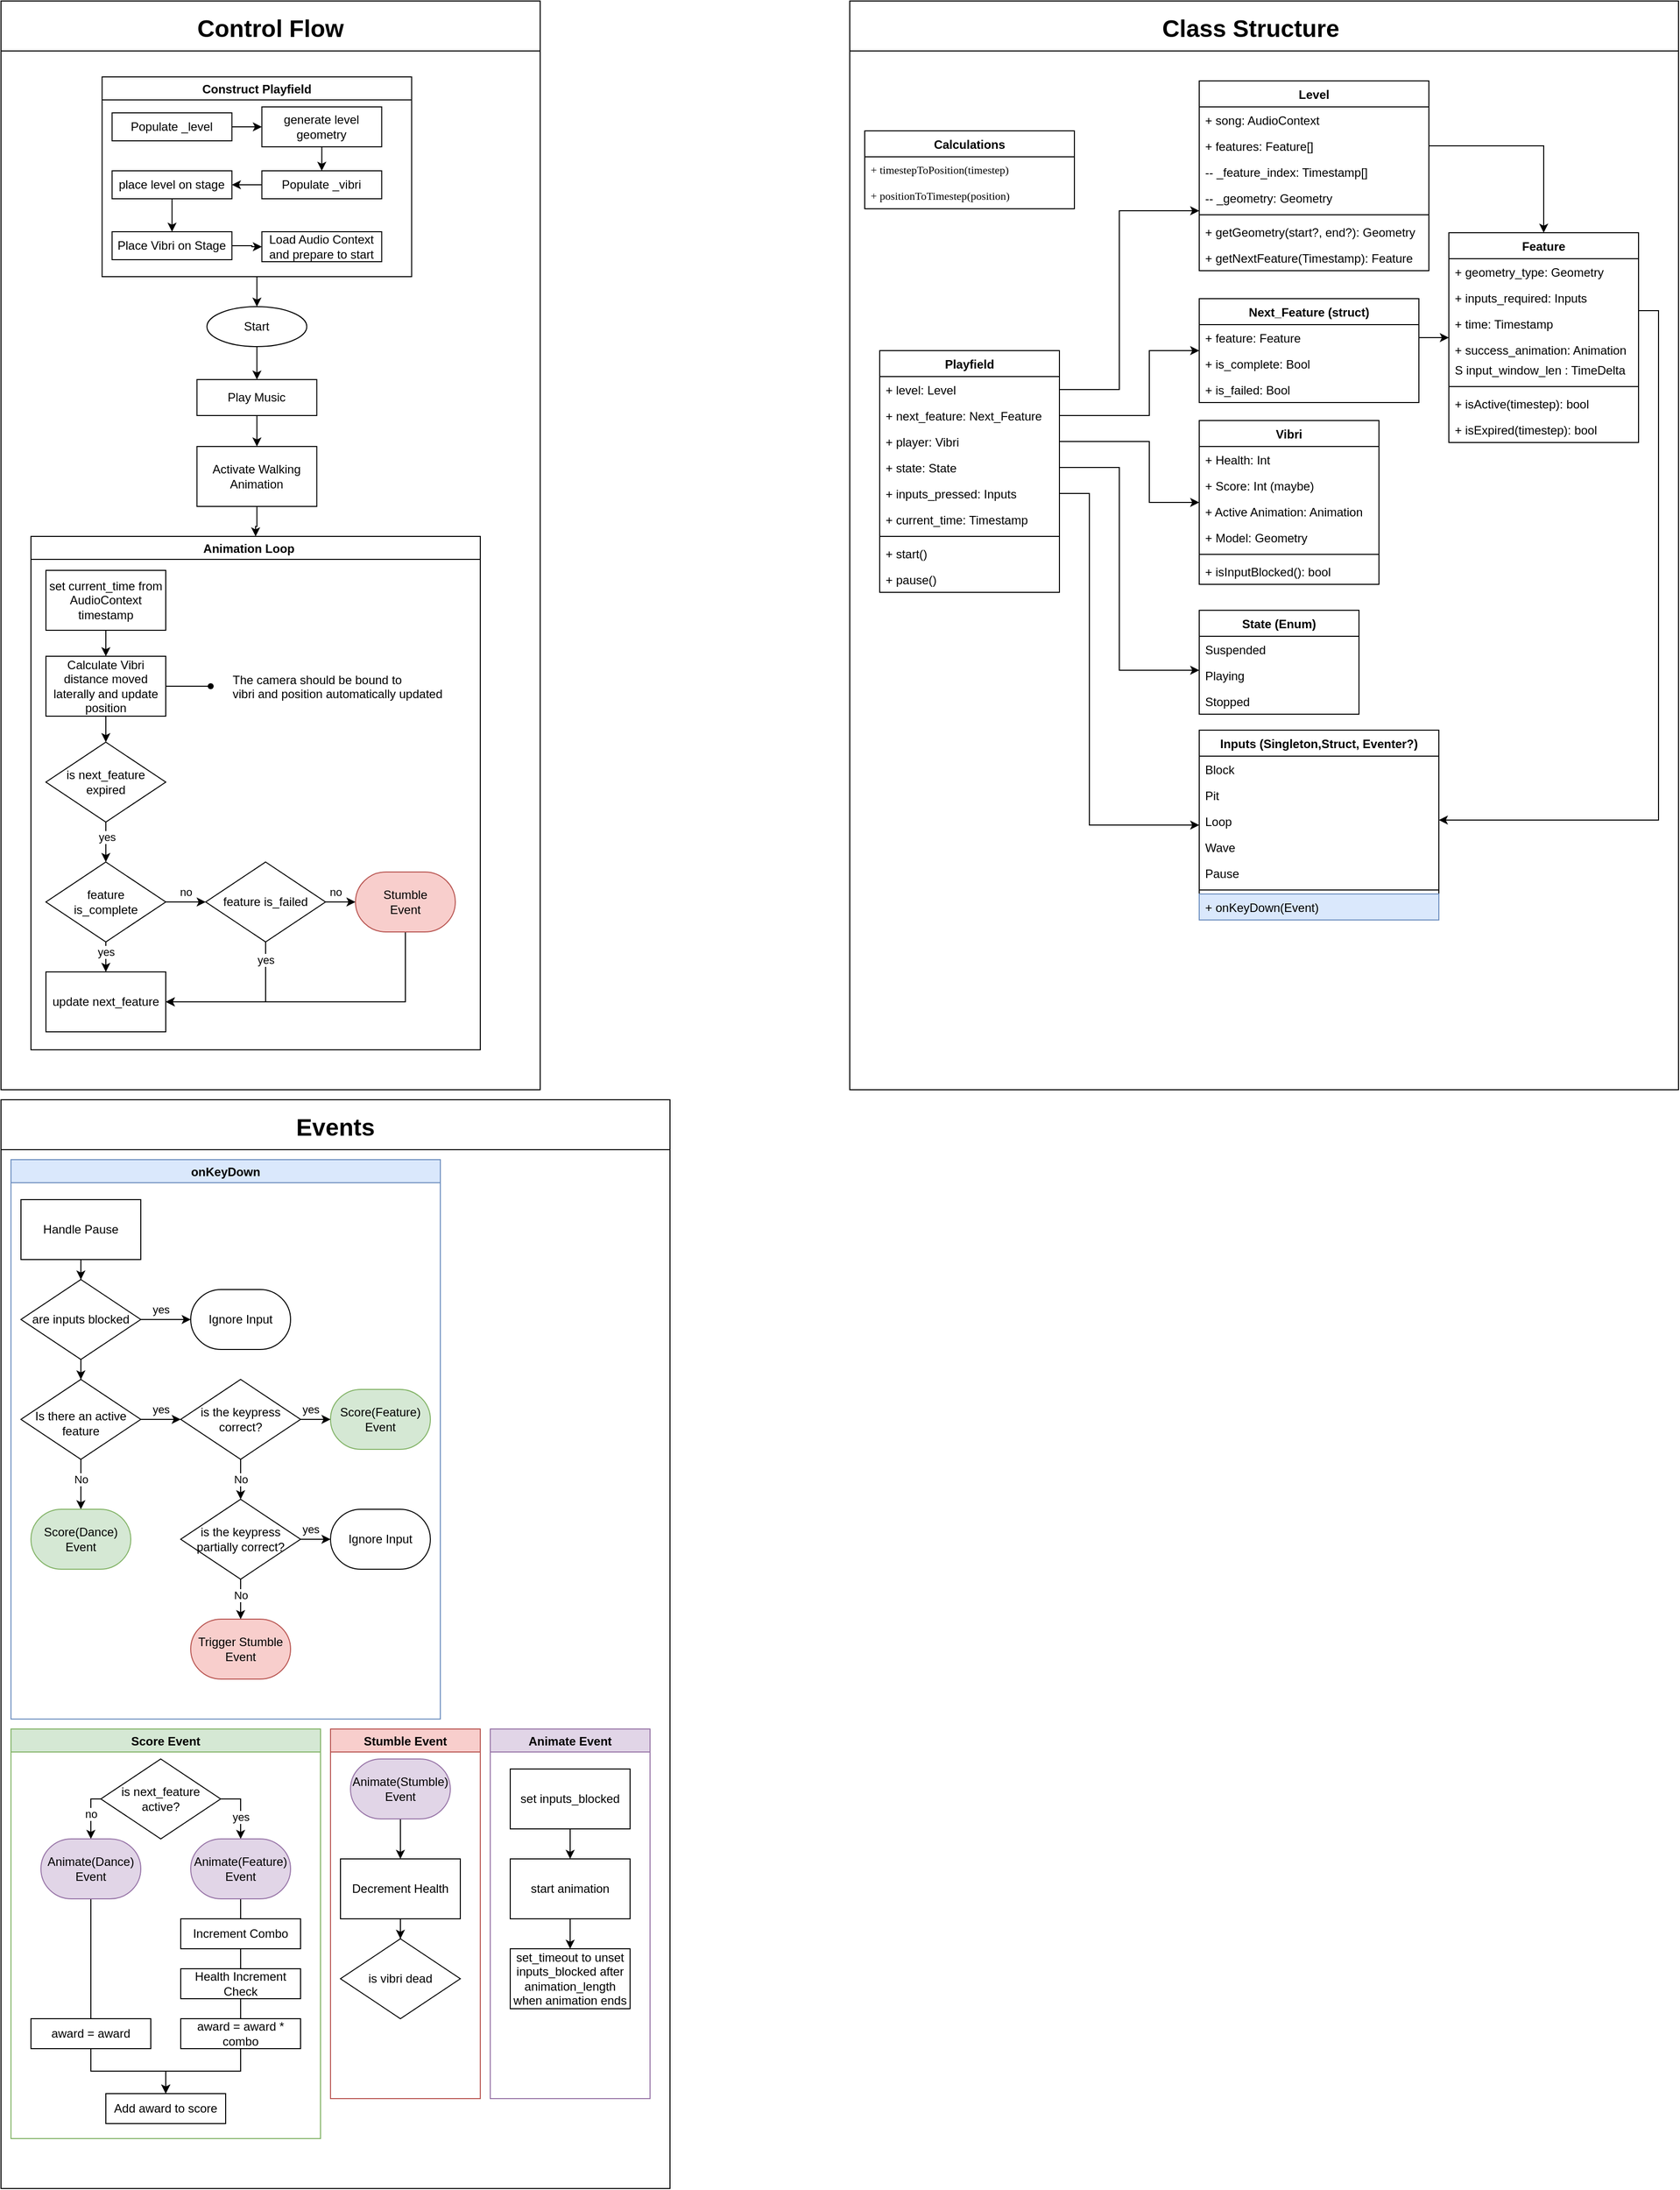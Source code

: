 <mxfile version="17.4.2" type="device"><diagram id="NDVZIuMht_VLf432kzFp" name="Page-1"><mxGraphModel dx="2422" dy="774" grid="1" gridSize="10" guides="1" tooltips="1" connect="1" arrows="1" fold="1" page="1" pageScale="1" pageWidth="850" pageHeight="1100" math="0" shadow="0"><root><mxCell id="0"/><mxCell id="1" parent="0"/><mxCell id="cxcwyRAdDuDHUbRYCH7f-24" value="Events" style="swimlane;startSize=50;fontSize=24;" parent="1" vertex="1"><mxGeometry x="-850" y="1100" width="670" height="1090" as="geometry"/></mxCell><mxCell id="j3F1x81r8sqZ8iY4ZRyA-143" value="onKeyDown" style="swimlane;strokeWidth=1;fillColor=#dae8fc;strokeColor=#6c8ebf;" parent="cxcwyRAdDuDHUbRYCH7f-24" vertex="1"><mxGeometry x="10" y="60" width="430" height="560" as="geometry"/></mxCell><mxCell id="j3F1x81r8sqZ8iY4ZRyA-128" value="is the keypress partially correct?" style="rhombus;whiteSpace=wrap;html=1;strokeWidth=1;" parent="j3F1x81r8sqZ8iY4ZRyA-143" vertex="1"><mxGeometry x="170" y="340" width="120" height="80" as="geometry"/></mxCell><mxCell id="j3F1x81r8sqZ8iY4ZRyA-154" value="No" style="edgeStyle=orthogonalEdgeStyle;rounded=0;orthogonalLoop=1;jettySize=auto;html=1;" parent="j3F1x81r8sqZ8iY4ZRyA-143" source="j3F1x81r8sqZ8iY4ZRyA-130" target="j3F1x81r8sqZ8iY4ZRyA-128" edge="1"><mxGeometry relative="1" as="geometry"/></mxCell><mxCell id="j3F1x81r8sqZ8iY4ZRyA-130" value="is the keypress correct?" style="rhombus;whiteSpace=wrap;html=1;strokeWidth=1;" parent="j3F1x81r8sqZ8iY4ZRyA-143" vertex="1"><mxGeometry x="170" y="220" width="120" height="80" as="geometry"/></mxCell><mxCell id="j3F1x81r8sqZ8iY4ZRyA-136" value="Ignore Input" style="strokeWidth=1;html=1;shape=mxgraph.flowchart.terminator;whiteSpace=wrap;" parent="j3F1x81r8sqZ8iY4ZRyA-143" vertex="1"><mxGeometry x="320" y="350" width="100" height="60" as="geometry"/></mxCell><mxCell id="j3F1x81r8sqZ8iY4ZRyA-137" value="yes" style="edgeStyle=orthogonalEdgeStyle;rounded=0;orthogonalLoop=1;jettySize=auto;html=1;" parent="j3F1x81r8sqZ8iY4ZRyA-143" source="j3F1x81r8sqZ8iY4ZRyA-128" target="j3F1x81r8sqZ8iY4ZRyA-136" edge="1"><mxGeometry x="0.201" y="10" relative="1" as="geometry"><Array as="points"/><mxPoint as="offset"/></mxGeometry></mxCell><mxCell id="j3F1x81r8sqZ8iY4ZRyA-138" value="Trigger Stumble Event" style="strokeWidth=1;html=1;shape=mxgraph.flowchart.terminator;whiteSpace=wrap;fillColor=#f8cecc;strokeColor=#b85450;" parent="j3F1x81r8sqZ8iY4ZRyA-143" vertex="1"><mxGeometry x="180" y="460" width="100" height="60" as="geometry"/></mxCell><mxCell id="j3F1x81r8sqZ8iY4ZRyA-139" value="No" style="edgeStyle=orthogonalEdgeStyle;rounded=0;orthogonalLoop=1;jettySize=auto;html=1;" parent="j3F1x81r8sqZ8iY4ZRyA-143" source="j3F1x81r8sqZ8iY4ZRyA-128" target="j3F1x81r8sqZ8iY4ZRyA-138" edge="1"><mxGeometry x="-0.198" relative="1" as="geometry"><Array as="points"><mxPoint x="230" y="470"/><mxPoint x="230" y="470"/></Array><mxPoint as="offset"/></mxGeometry></mxCell><mxCell id="j3F1x81r8sqZ8iY4ZRyA-145" style="edgeStyle=orthogonalEdgeStyle;rounded=0;orthogonalLoop=1;jettySize=auto;html=1;" parent="j3F1x81r8sqZ8iY4ZRyA-143" source="j3F1x81r8sqZ8iY4ZRyA-144" target="j3F1x81r8sqZ8iY4ZRyA-127" edge="1"><mxGeometry relative="1" as="geometry"/></mxCell><mxCell id="j3F1x81r8sqZ8iY4ZRyA-144" value="Handle Pause" style="rounded=0;whiteSpace=wrap;html=1;strokeWidth=1;" parent="j3F1x81r8sqZ8iY4ZRyA-143" vertex="1"><mxGeometry x="10" y="40" width="120" height="60" as="geometry"/></mxCell><mxCell id="j3F1x81r8sqZ8iY4ZRyA-147" value="yes" style="edgeStyle=orthogonalEdgeStyle;rounded=0;orthogonalLoop=1;jettySize=auto;html=1;" parent="j3F1x81r8sqZ8iY4ZRyA-143" source="j3F1x81r8sqZ8iY4ZRyA-127" target="j3F1x81r8sqZ8iY4ZRyA-146" edge="1"><mxGeometry x="-0.2" y="10" relative="1" as="geometry"><mxPoint as="offset"/></mxGeometry></mxCell><mxCell id="j3F1x81r8sqZ8iY4ZRyA-151" value="" style="edgeStyle=orthogonalEdgeStyle;rounded=0;orthogonalLoop=1;jettySize=auto;html=1;" parent="j3F1x81r8sqZ8iY4ZRyA-143" source="j3F1x81r8sqZ8iY4ZRyA-127" target="j3F1x81r8sqZ8iY4ZRyA-148" edge="1"><mxGeometry relative="1" as="geometry"/></mxCell><mxCell id="j3F1x81r8sqZ8iY4ZRyA-127" value="are inputs blocked" style="rhombus;whiteSpace=wrap;html=1;strokeWidth=1;" parent="j3F1x81r8sqZ8iY4ZRyA-143" vertex="1"><mxGeometry x="10" y="120" width="120" height="80" as="geometry"/></mxCell><mxCell id="j3F1x81r8sqZ8iY4ZRyA-146" value="Ignore Input" style="strokeWidth=1;html=1;shape=mxgraph.flowchart.terminator;whiteSpace=wrap;" parent="j3F1x81r8sqZ8iY4ZRyA-143" vertex="1"><mxGeometry x="180" y="130" width="100" height="60" as="geometry"/></mxCell><mxCell id="j3F1x81r8sqZ8iY4ZRyA-150" value="No" style="edgeStyle=orthogonalEdgeStyle;rounded=0;orthogonalLoop=1;jettySize=auto;html=1;" parent="j3F1x81r8sqZ8iY4ZRyA-143" source="j3F1x81r8sqZ8iY4ZRyA-148" target="j3F1x81r8sqZ8iY4ZRyA-149" edge="1"><mxGeometry x="-0.2" relative="1" as="geometry"><mxPoint as="offset"/></mxGeometry></mxCell><mxCell id="j3F1x81r8sqZ8iY4ZRyA-152" value="yes" style="edgeStyle=orthogonalEdgeStyle;rounded=0;orthogonalLoop=1;jettySize=auto;html=1;" parent="j3F1x81r8sqZ8iY4ZRyA-143" source="j3F1x81r8sqZ8iY4ZRyA-148" target="j3F1x81r8sqZ8iY4ZRyA-130" edge="1"><mxGeometry y="10" relative="1" as="geometry"><mxPoint as="offset"/></mxGeometry></mxCell><mxCell id="j3F1x81r8sqZ8iY4ZRyA-148" value="Is there an active feature" style="rhombus;whiteSpace=wrap;html=1;strokeWidth=1;spacingTop=7;" parent="j3F1x81r8sqZ8iY4ZRyA-143" vertex="1"><mxGeometry x="10" y="220" width="120" height="80" as="geometry"/></mxCell><mxCell id="j3F1x81r8sqZ8iY4ZRyA-149" value="Score(Dance)&lt;br&gt;Event" style="strokeWidth=1;html=1;shape=mxgraph.flowchart.terminator;whiteSpace=wrap;fillColor=#d5e8d4;strokeColor=#82b366;" parent="j3F1x81r8sqZ8iY4ZRyA-143" vertex="1"><mxGeometry x="20" y="350" width="100" height="60" as="geometry"/></mxCell><mxCell id="j3F1x81r8sqZ8iY4ZRyA-142" value="Score(Feature)&lt;br&gt;Event" style="strokeWidth=1;html=1;shape=mxgraph.flowchart.terminator;whiteSpace=wrap;fillColor=#d5e8d4;strokeColor=#82b366;" parent="j3F1x81r8sqZ8iY4ZRyA-143" vertex="1"><mxGeometry x="320" y="230" width="100" height="60" as="geometry"/></mxCell><mxCell id="j3F1x81r8sqZ8iY4ZRyA-141" value="yes" style="edgeStyle=orthogonalEdgeStyle;rounded=0;orthogonalLoop=1;jettySize=auto;html=1;" parent="j3F1x81r8sqZ8iY4ZRyA-143" source="j3F1x81r8sqZ8iY4ZRyA-130" target="j3F1x81r8sqZ8iY4ZRyA-142" edge="1"><mxGeometry x="0.201" y="10" relative="1" as="geometry"><mxPoint x="170" y="350" as="targetPoint"/><mxPoint as="offset"/></mxGeometry></mxCell><mxCell id="j3F1x81r8sqZ8iY4ZRyA-174" value="Score Event" style="swimlane;strokeWidth=1;fillColor=#d5e8d4;strokeColor=#82b366;" parent="cxcwyRAdDuDHUbRYCH7f-24" vertex="1"><mxGeometry x="10" y="630" width="310" height="410" as="geometry"/></mxCell><mxCell id="j3F1x81r8sqZ8iY4ZRyA-217" value="yes" style="edgeStyle=orthogonalEdgeStyle;rounded=0;orthogonalLoop=1;jettySize=auto;html=1;exitX=1;exitY=0.5;exitDx=0;exitDy=0;entryX=0.5;entryY=0;entryDx=0;entryDy=0;entryPerimeter=0;" parent="j3F1x81r8sqZ8iY4ZRyA-174" source="j3F1x81r8sqZ8iY4ZRyA-214" target="cxcwyRAdDuDHUbRYCH7f-13" edge="1"><mxGeometry x="0.25" relative="1" as="geometry"><mxPoint as="offset"/><mxPoint x="250" y="130" as="targetPoint"/></mxGeometry></mxCell><mxCell id="j3F1x81r8sqZ8iY4ZRyA-218" value="no" style="edgeStyle=orthogonalEdgeStyle;rounded=0;orthogonalLoop=1;jettySize=auto;html=1;exitX=0;exitY=0.5;exitDx=0;exitDy=0;entryX=0.5;entryY=0;entryDx=0;entryDy=0;entryPerimeter=0;" parent="j3F1x81r8sqZ8iY4ZRyA-174" source="j3F1x81r8sqZ8iY4ZRyA-214" target="cxcwyRAdDuDHUbRYCH7f-11" edge="1"><mxGeometry relative="1" as="geometry"><Array as="points"><mxPoint x="80" y="70"/></Array><mxPoint x="80" y="130" as="targetPoint"/></mxGeometry></mxCell><mxCell id="j3F1x81r8sqZ8iY4ZRyA-214" value="is next_feature active?" style="rhombus;whiteSpace=wrap;html=1;strokeWidth=1;" parent="j3F1x81r8sqZ8iY4ZRyA-174" vertex="1"><mxGeometry x="90" y="30" width="120" height="80" as="geometry"/></mxCell><mxCell id="j3F1x81r8sqZ8iY4ZRyA-227" value="Increment Combo" style="rounded=0;whiteSpace=wrap;html=1;strokeWidth=1;" parent="j3F1x81r8sqZ8iY4ZRyA-174" vertex="1"><mxGeometry x="170" y="190" width="120" height="30" as="geometry"/></mxCell><mxCell id="j3F1x81r8sqZ8iY4ZRyA-228" value="" style="edgeStyle=orthogonalEdgeStyle;rounded=0;orthogonalLoop=1;jettySize=auto;html=1;endArrow=none;exitX=0.5;exitY=1;exitDx=0;exitDy=0;exitPerimeter=0;" parent="j3F1x81r8sqZ8iY4ZRyA-174" source="cxcwyRAdDuDHUbRYCH7f-13" target="j3F1x81r8sqZ8iY4ZRyA-227" edge="1"><mxGeometry relative="1" as="geometry"><mxPoint x="250" y="170" as="sourcePoint"/><mxPoint x="-139.966" y="1640" as="targetPoint"/></mxGeometry></mxCell><mxCell id="j3F1x81r8sqZ8iY4ZRyA-229" value="Health Increment Check" style="rounded=0;whiteSpace=wrap;html=1;strokeWidth=1;" parent="j3F1x81r8sqZ8iY4ZRyA-174" vertex="1"><mxGeometry x="170" y="240" width="120" height="30" as="geometry"/></mxCell><mxCell id="j3F1x81r8sqZ8iY4ZRyA-230" value="" style="edgeStyle=orthogonalEdgeStyle;rounded=0;orthogonalLoop=1;jettySize=auto;html=1;startArrow=none;endArrow=none;" parent="j3F1x81r8sqZ8iY4ZRyA-174" source="j3F1x81r8sqZ8iY4ZRyA-227" target="j3F1x81r8sqZ8iY4ZRyA-229" edge="1"><mxGeometry relative="1" as="geometry"><mxPoint x="-59.966" y="1510" as="sourcePoint"/><mxPoint x="-139.966" y="1640" as="targetPoint"/></mxGeometry></mxCell><mxCell id="cxcwyRAdDuDHUbRYCH7f-8" style="edgeStyle=orthogonalEdgeStyle;rounded=0;orthogonalLoop=1;jettySize=auto;html=1;" parent="j3F1x81r8sqZ8iY4ZRyA-174" source="cxcwyRAdDuDHUbRYCH7f-1" target="cxcwyRAdDuDHUbRYCH7f-5" edge="1"><mxGeometry relative="1" as="geometry"/></mxCell><mxCell id="cxcwyRAdDuDHUbRYCH7f-1" value="award = award" style="whiteSpace=wrap;html=1;rounded=0;strokeWidth=1;" parent="j3F1x81r8sqZ8iY4ZRyA-174" vertex="1"><mxGeometry x="20" y="290" width="120" height="30" as="geometry"/></mxCell><mxCell id="cxcwyRAdDuDHUbRYCH7f-2" value="" style="edgeStyle=orthogonalEdgeStyle;rounded=0;orthogonalLoop=1;jettySize=auto;html=1;endArrow=none;startArrow=none;" parent="j3F1x81r8sqZ8iY4ZRyA-174" source="cxcwyRAdDuDHUbRYCH7f-11" target="cxcwyRAdDuDHUbRYCH7f-1" edge="1"><mxGeometry relative="1" as="geometry"><Array as="points"/><mxPoint x="-210" y="1460" as="sourcePoint"/><mxPoint x="-140" y="1640" as="targetPoint"/></mxGeometry></mxCell><mxCell id="cxcwyRAdDuDHUbRYCH7f-7" style="edgeStyle=orthogonalEdgeStyle;rounded=0;orthogonalLoop=1;jettySize=auto;html=1;" parent="j3F1x81r8sqZ8iY4ZRyA-174" source="cxcwyRAdDuDHUbRYCH7f-3" target="cxcwyRAdDuDHUbRYCH7f-5" edge="1"><mxGeometry relative="1" as="geometry"/></mxCell><mxCell id="cxcwyRAdDuDHUbRYCH7f-3" value="award = award * combo" style="whiteSpace=wrap;html=1;rounded=0;strokeWidth=1;" parent="j3F1x81r8sqZ8iY4ZRyA-174" vertex="1"><mxGeometry x="170" y="290" width="120" height="30" as="geometry"/></mxCell><mxCell id="cxcwyRAdDuDHUbRYCH7f-4" value="" style="edgeStyle=orthogonalEdgeStyle;rounded=0;orthogonalLoop=1;jettySize=auto;html=1;startArrow=none;endArrow=none;" parent="j3F1x81r8sqZ8iY4ZRyA-174" source="j3F1x81r8sqZ8iY4ZRyA-229" target="cxcwyRAdDuDHUbRYCH7f-3" edge="1"><mxGeometry relative="1" as="geometry"><Array as="points"/><mxPoint x="-60" y="1540" as="sourcePoint"/><mxPoint x="-140" y="1640" as="targetPoint"/></mxGeometry></mxCell><mxCell id="cxcwyRAdDuDHUbRYCH7f-5" value="Add award to score" style="whiteSpace=wrap;html=1;rounded=0;strokeWidth=1;" parent="j3F1x81r8sqZ8iY4ZRyA-174" vertex="1"><mxGeometry x="95" y="365" width="120" height="30" as="geometry"/></mxCell><mxCell id="cxcwyRAdDuDHUbRYCH7f-11" value="Animate(Dance)&lt;br&gt;Event" style="strokeWidth=1;html=1;shape=mxgraph.flowchart.terminator;whiteSpace=wrap;fillColor=#e1d5e7;strokeColor=#9673a6;" parent="j3F1x81r8sqZ8iY4ZRyA-174" vertex="1"><mxGeometry x="30" y="110" width="100" height="60" as="geometry"/></mxCell><mxCell id="cxcwyRAdDuDHUbRYCH7f-13" value="Animate(Feature)&lt;br&gt;Event" style="strokeWidth=1;html=1;shape=mxgraph.flowchart.terminator;whiteSpace=wrap;fillColor=#e1d5e7;strokeColor=#9673a6;" parent="j3F1x81r8sqZ8iY4ZRyA-174" vertex="1"><mxGeometry x="180" y="110" width="100" height="60" as="geometry"/></mxCell><mxCell id="j3F1x81r8sqZ8iY4ZRyA-194" value="Stumble Event" style="swimlane;strokeWidth=1;fillColor=#f8cecc;strokeColor=#b85450;" parent="cxcwyRAdDuDHUbRYCH7f-24" vertex="1"><mxGeometry x="330" y="630" width="150" height="370" as="geometry"/></mxCell><mxCell id="j3F1x81r8sqZ8iY4ZRyA-206" value="is vibri dead" style="rhombus;whiteSpace=wrap;html=1;strokeWidth=1;" parent="j3F1x81r8sqZ8iY4ZRyA-194" vertex="1"><mxGeometry x="10" y="210" width="120" height="80" as="geometry"/></mxCell><mxCell id="j3F1x81r8sqZ8iY4ZRyA-232" style="edgeStyle=orthogonalEdgeStyle;rounded=0;orthogonalLoop=1;jettySize=auto;html=1;exitX=0.5;exitY=1;exitDx=0;exitDy=0;exitPerimeter=0;" parent="j3F1x81r8sqZ8iY4ZRyA-194" source="cxcwyRAdDuDHUbRYCH7f-10" target="j3F1x81r8sqZ8iY4ZRyA-226" edge="1"><mxGeometry relative="1" as="geometry"><mxPoint x="70" y="100" as="sourcePoint"/></mxGeometry></mxCell><mxCell id="j3F1x81r8sqZ8iY4ZRyA-231" value="" style="edgeStyle=orthogonalEdgeStyle;rounded=0;orthogonalLoop=1;jettySize=auto;html=1;" parent="j3F1x81r8sqZ8iY4ZRyA-194" source="j3F1x81r8sqZ8iY4ZRyA-226" target="j3F1x81r8sqZ8iY4ZRyA-206" edge="1"><mxGeometry relative="1" as="geometry"/></mxCell><mxCell id="j3F1x81r8sqZ8iY4ZRyA-226" value="Decrement Health" style="rounded=0;whiteSpace=wrap;html=1;strokeWidth=1;" parent="j3F1x81r8sqZ8iY4ZRyA-194" vertex="1"><mxGeometry x="10" y="130" width="120" height="60" as="geometry"/></mxCell><mxCell id="cxcwyRAdDuDHUbRYCH7f-10" value="Animate(Stumble)&lt;br&gt;Event" style="strokeWidth=1;html=1;shape=mxgraph.flowchart.terminator;whiteSpace=wrap;fillColor=#e1d5e7;strokeColor=#9673a6;" parent="j3F1x81r8sqZ8iY4ZRyA-194" vertex="1"><mxGeometry x="20" y="30" width="100" height="60" as="geometry"/></mxCell><mxCell id="cxcwyRAdDuDHUbRYCH7f-14" value="Animate Event" style="swimlane;fillColor=#e1d5e7;strokeColor=#9673a6;" parent="cxcwyRAdDuDHUbRYCH7f-24" vertex="1"><mxGeometry x="490" y="630" width="160" height="370" as="geometry"/></mxCell><mxCell id="cxcwyRAdDuDHUbRYCH7f-19" style="edgeStyle=orthogonalEdgeStyle;rounded=0;orthogonalLoop=1;jettySize=auto;html=1;entryX=0.5;entryY=0;entryDx=0;entryDy=0;" parent="cxcwyRAdDuDHUbRYCH7f-14" source="cxcwyRAdDuDHUbRYCH7f-15" target="cxcwyRAdDuDHUbRYCH7f-18" edge="1"><mxGeometry relative="1" as="geometry"/></mxCell><mxCell id="cxcwyRAdDuDHUbRYCH7f-15" value="start animation" style="rounded=0;whiteSpace=wrap;html=1;" parent="cxcwyRAdDuDHUbRYCH7f-14" vertex="1"><mxGeometry x="20" y="130" width="120" height="60" as="geometry"/></mxCell><mxCell id="cxcwyRAdDuDHUbRYCH7f-17" style="edgeStyle=orthogonalEdgeStyle;rounded=0;orthogonalLoop=1;jettySize=auto;html=1;entryX=0.5;entryY=0;entryDx=0;entryDy=0;" parent="cxcwyRAdDuDHUbRYCH7f-14" source="cxcwyRAdDuDHUbRYCH7f-16" target="cxcwyRAdDuDHUbRYCH7f-15" edge="1"><mxGeometry relative="1" as="geometry"/></mxCell><mxCell id="cxcwyRAdDuDHUbRYCH7f-16" value="set inputs_blocked" style="rounded=0;whiteSpace=wrap;html=1;" parent="cxcwyRAdDuDHUbRYCH7f-14" vertex="1"><mxGeometry x="20" y="40" width="120" height="60" as="geometry"/></mxCell><mxCell id="cxcwyRAdDuDHUbRYCH7f-18" value="set_timeout to unset inputs_blocked after animation_length when animation ends" style="rounded=0;whiteSpace=wrap;html=1;" parent="cxcwyRAdDuDHUbRYCH7f-14" vertex="1"><mxGeometry x="20" y="220" width="120" height="60" as="geometry"/></mxCell><mxCell id="cxcwyRAdDuDHUbRYCH7f-25" value="Class Structure    " style="swimlane;fontSize=24;startSize=50;" parent="1" vertex="1"><mxGeometry width="830" height="1090" as="geometry"/></mxCell><mxCell id="0ranZfpCTIjKKgpIUBoB-7" value="Level" style="swimlane;fontStyle=1;align=center;verticalAlign=top;childLayout=stackLayout;horizontal=1;startSize=26;horizontalStack=0;resizeParent=1;resizeParentMax=0;resizeLast=0;collapsible=1;marginBottom=0;" parent="cxcwyRAdDuDHUbRYCH7f-25" vertex="1"><mxGeometry x="350" y="80" width="230" height="190" as="geometry"/></mxCell><mxCell id="0ranZfpCTIjKKgpIUBoB-8" value="+ song: AudioContext" style="text;strokeColor=none;fillColor=none;align=left;verticalAlign=top;spacingLeft=4;spacingRight=4;overflow=hidden;rotatable=0;points=[[0,0.5],[1,0.5]];portConstraint=eastwest;" parent="0ranZfpCTIjKKgpIUBoB-7" vertex="1"><mxGeometry y="26" width="230" height="26" as="geometry"/></mxCell><mxCell id="0ranZfpCTIjKKgpIUBoB-9" value="+ features: Feature[]" style="text;strokeColor=none;fillColor=none;align=left;verticalAlign=top;spacingLeft=4;spacingRight=4;overflow=hidden;rotatable=0;points=[[0,0.5],[1,0.5]];portConstraint=eastwest;" parent="0ranZfpCTIjKKgpIUBoB-7" vertex="1"><mxGeometry y="52" width="230" height="26" as="geometry"/></mxCell><mxCell id="0ranZfpCTIjKKgpIUBoB-34" value="-- _feature_index: Timestamp[]" style="text;strokeColor=none;fillColor=none;align=left;verticalAlign=top;spacingLeft=4;spacingRight=4;overflow=hidden;rotatable=0;points=[[0,0.5],[1,0.5]];portConstraint=eastwest;" parent="0ranZfpCTIjKKgpIUBoB-7" vertex="1"><mxGeometry y="78" width="230" height="26" as="geometry"/></mxCell><mxCell id="0ranZfpCTIjKKgpIUBoB-13" value="-- _geometry: Geometry" style="text;strokeColor=none;fillColor=none;align=left;verticalAlign=top;spacingLeft=4;spacingRight=4;overflow=hidden;rotatable=0;points=[[0,0.5],[1,0.5]];portConstraint=eastwest;" parent="0ranZfpCTIjKKgpIUBoB-7" vertex="1"><mxGeometry y="104" width="230" height="26" as="geometry"/></mxCell><mxCell id="0ranZfpCTIjKKgpIUBoB-11" value="" style="line;strokeWidth=1;fillColor=none;align=left;verticalAlign=middle;spacingTop=-1;spacingLeft=3;spacingRight=3;rotatable=0;labelPosition=right;points=[];portConstraint=eastwest;" parent="0ranZfpCTIjKKgpIUBoB-7" vertex="1"><mxGeometry y="130" width="230" height="8" as="geometry"/></mxCell><mxCell id="0ranZfpCTIjKKgpIUBoB-12" value="+ getGeometry(start?, end?): Geometry" style="text;strokeColor=none;fillColor=none;align=left;verticalAlign=top;spacingLeft=4;spacingRight=4;overflow=hidden;rotatable=0;points=[[0,0.5],[1,0.5]];portConstraint=eastwest;" parent="0ranZfpCTIjKKgpIUBoB-7" vertex="1"><mxGeometry y="138" width="230" height="26" as="geometry"/></mxCell><mxCell id="0ranZfpCTIjKKgpIUBoB-29" value="+ getNextFeature(Timestamp): Feature" style="text;strokeColor=none;fillColor=none;align=left;verticalAlign=top;spacingLeft=4;spacingRight=4;overflow=hidden;rotatable=0;points=[[0,0.5],[1,0.5]];portConstraint=eastwest;" parent="0ranZfpCTIjKKgpIUBoB-7" vertex="1"><mxGeometry y="164" width="230" height="26" as="geometry"/></mxCell><mxCell id="0ranZfpCTIjKKgpIUBoB-16" value="Feature" style="swimlane;fontStyle=1;align=center;verticalAlign=top;childLayout=stackLayout;horizontal=1;startSize=26;horizontalStack=0;resizeParent=1;resizeParentMax=0;resizeLast=0;collapsible=1;marginBottom=0;" parent="cxcwyRAdDuDHUbRYCH7f-25" vertex="1"><mxGeometry x="600" y="232" width="190" height="210" as="geometry"/></mxCell><mxCell id="0ranZfpCTIjKKgpIUBoB-17" value="+ geometry_type: Geometry" style="text;strokeColor=none;fillColor=none;align=left;verticalAlign=top;spacingLeft=4;spacingRight=4;overflow=hidden;rotatable=0;points=[[0,0.5],[1,0.5]];portConstraint=eastwest;" parent="0ranZfpCTIjKKgpIUBoB-16" vertex="1"><mxGeometry y="26" width="190" height="26" as="geometry"/></mxCell><mxCell id="0ranZfpCTIjKKgpIUBoB-20" value="+ inputs_required: Inputs" style="text;strokeColor=none;fillColor=none;align=left;verticalAlign=top;spacingLeft=4;spacingRight=4;overflow=hidden;rotatable=0;points=[[0,0.5],[1,0.5]];portConstraint=eastwest;" parent="0ranZfpCTIjKKgpIUBoB-16" vertex="1"><mxGeometry y="52" width="190" height="26" as="geometry"/></mxCell><mxCell id="0ranZfpCTIjKKgpIUBoB-30" value="+ time: Timestamp" style="text;strokeColor=none;fillColor=none;align=left;verticalAlign=top;spacingLeft=4;spacingRight=4;overflow=hidden;rotatable=0;points=[[0,0.5],[1,0.5]];portConstraint=eastwest;" parent="0ranZfpCTIjKKgpIUBoB-16" vertex="1"><mxGeometry y="78" width="190" height="26" as="geometry"/></mxCell><mxCell id="j3F1x81r8sqZ8iY4ZRyA-219" value="+ success_animation: Animation" style="text;strokeColor=none;fillColor=none;align=left;verticalAlign=top;spacingLeft=4;spacingRight=4;overflow=hidden;rotatable=0;points=[[0,0.5],[1,0.5]];portConstraint=eastwest;" parent="0ranZfpCTIjKKgpIUBoB-16" vertex="1"><mxGeometry y="104" width="190" height="20" as="geometry"/></mxCell><mxCell id="j3F1x81r8sqZ8iY4ZRyA-93" value="S input_window_len : TimeDelta" style="text;strokeColor=none;fillColor=none;align=left;verticalAlign=top;spacingLeft=4;spacingRight=4;overflow=hidden;rotatable=0;points=[[0,0.5],[1,0.5]];portConstraint=eastwest;" parent="0ranZfpCTIjKKgpIUBoB-16" vertex="1"><mxGeometry y="124" width="190" height="26" as="geometry"/></mxCell><mxCell id="0ranZfpCTIjKKgpIUBoB-18" value="" style="line;strokeWidth=1;fillColor=none;align=left;verticalAlign=middle;spacingTop=-1;spacingLeft=3;spacingRight=3;rotatable=0;labelPosition=right;points=[];portConstraint=eastwest;" parent="0ranZfpCTIjKKgpIUBoB-16" vertex="1"><mxGeometry y="150" width="190" height="8" as="geometry"/></mxCell><mxCell id="rGBu5K6L9umUqgb49Hc7-4" value="+ isActive(timestep): bool" style="text;strokeColor=none;fillColor=none;align=left;verticalAlign=top;spacingLeft=4;spacingRight=4;overflow=hidden;rotatable=0;points=[[0,0.5],[1,0.5]];portConstraint=eastwest;" parent="0ranZfpCTIjKKgpIUBoB-16" vertex="1"><mxGeometry y="158" width="190" height="26" as="geometry"/></mxCell><mxCell id="0ranZfpCTIjKKgpIUBoB-19" value="+ isExpired(timestep): bool" style="text;strokeColor=none;fillColor=none;align=left;verticalAlign=top;spacingLeft=4;spacingRight=4;overflow=hidden;rotatable=0;points=[[0,0.5],[1,0.5]];portConstraint=eastwest;" parent="0ranZfpCTIjKKgpIUBoB-16" vertex="1"><mxGeometry y="184" width="190" height="26" as="geometry"/></mxCell><mxCell id="0ranZfpCTIjKKgpIUBoB-21" value="Next_Feature (struct)" style="swimlane;fontStyle=1;align=center;verticalAlign=top;childLayout=stackLayout;horizontal=1;startSize=26;horizontalStack=0;resizeParent=1;resizeParentMax=0;resizeLast=0;collapsible=1;marginBottom=0;" parent="cxcwyRAdDuDHUbRYCH7f-25" vertex="1"><mxGeometry x="350" y="298" width="220" height="104" as="geometry"/></mxCell><mxCell id="0ranZfpCTIjKKgpIUBoB-22" value="+ feature: Feature" style="text;strokeColor=none;fillColor=none;align=left;verticalAlign=top;spacingLeft=4;spacingRight=4;overflow=hidden;rotatable=0;points=[[0,0.5],[1,0.5]];portConstraint=eastwest;" parent="0ranZfpCTIjKKgpIUBoB-21" vertex="1"><mxGeometry y="26" width="220" height="26" as="geometry"/></mxCell><mxCell id="0ranZfpCTIjKKgpIUBoB-27" value="+ is_complete: Bool" style="text;strokeColor=none;fillColor=none;align=left;verticalAlign=top;spacingLeft=4;spacingRight=4;overflow=hidden;rotatable=0;points=[[0,0.5],[1,0.5]];portConstraint=eastwest;" parent="0ranZfpCTIjKKgpIUBoB-21" vertex="1"><mxGeometry y="52" width="220" height="26" as="geometry"/></mxCell><mxCell id="0ranZfpCTIjKKgpIUBoB-23" value="+ is_failed: Bool" style="text;strokeColor=none;fillColor=none;align=left;verticalAlign=top;spacingLeft=4;spacingRight=4;overflow=hidden;rotatable=0;points=[[0,0.5],[1,0.5]];portConstraint=eastwest;" parent="0ranZfpCTIjKKgpIUBoB-21" vertex="1"><mxGeometry y="78" width="220" height="26" as="geometry"/></mxCell><mxCell id="0ranZfpCTIjKKgpIUBoB-26" style="edgeStyle=orthogonalEdgeStyle;rounded=0;orthogonalLoop=1;jettySize=auto;html=1;" parent="cxcwyRAdDuDHUbRYCH7f-25" source="0ranZfpCTIjKKgpIUBoB-22" target="0ranZfpCTIjKKgpIUBoB-16" edge="1"><mxGeometry relative="1" as="geometry"/></mxCell><mxCell id="0ranZfpCTIjKKgpIUBoB-32" style="edgeStyle=orthogonalEdgeStyle;rounded=0;orthogonalLoop=1;jettySize=auto;html=1;" parent="cxcwyRAdDuDHUbRYCH7f-25" source="0ranZfpCTIjKKgpIUBoB-9" target="0ranZfpCTIjKKgpIUBoB-16" edge="1"><mxGeometry relative="1" as="geometry"/></mxCell><mxCell id="j3F1x81r8sqZ8iY4ZRyA-6" value="Vibri" style="swimlane;fontStyle=1;align=center;verticalAlign=top;childLayout=stackLayout;horizontal=1;startSize=26;horizontalStack=0;resizeParent=1;resizeParentMax=0;resizeLast=0;collapsible=1;marginBottom=0;" parent="cxcwyRAdDuDHUbRYCH7f-25" vertex="1"><mxGeometry x="350" y="420" width="180" height="164" as="geometry"/></mxCell><mxCell id="j3F1x81r8sqZ8iY4ZRyA-7" value="+ Health: Int" style="text;strokeColor=none;fillColor=none;align=left;verticalAlign=top;spacingLeft=4;spacingRight=4;overflow=hidden;rotatable=0;points=[[0,0.5],[1,0.5]];portConstraint=eastwest;" parent="j3F1x81r8sqZ8iY4ZRyA-6" vertex="1"><mxGeometry y="26" width="180" height="26" as="geometry"/></mxCell><mxCell id="j3F1x81r8sqZ8iY4ZRyA-10" value="+ Score: Int (maybe)" style="text;strokeColor=none;fillColor=none;align=left;verticalAlign=top;spacingLeft=4;spacingRight=4;overflow=hidden;rotatable=0;points=[[0,0.5],[1,0.5]];portConstraint=eastwest;" parent="j3F1x81r8sqZ8iY4ZRyA-6" vertex="1"><mxGeometry y="52" width="180" height="26" as="geometry"/></mxCell><mxCell id="j3F1x81r8sqZ8iY4ZRyA-60" value="+ Active Animation: Animation" style="text;strokeColor=none;fillColor=none;align=left;verticalAlign=top;spacingLeft=4;spacingRight=4;overflow=hidden;rotatable=0;points=[[0,0.5],[1,0.5]];portConstraint=eastwest;" parent="j3F1x81r8sqZ8iY4ZRyA-6" vertex="1"><mxGeometry y="78" width="180" height="26" as="geometry"/></mxCell><mxCell id="j3F1x81r8sqZ8iY4ZRyA-11" value="+ Model: Geometry" style="text;strokeColor=none;fillColor=none;align=left;verticalAlign=top;spacingLeft=4;spacingRight=4;overflow=hidden;rotatable=0;points=[[0,0.5],[1,0.5]];portConstraint=eastwest;" parent="j3F1x81r8sqZ8iY4ZRyA-6" vertex="1"><mxGeometry y="104" width="180" height="26" as="geometry"/></mxCell><mxCell id="j3F1x81r8sqZ8iY4ZRyA-8" value="" style="line;strokeWidth=1;fillColor=none;align=left;verticalAlign=middle;spacingTop=-1;spacingLeft=3;spacingRight=3;rotatable=0;labelPosition=right;points=[];portConstraint=eastwest;" parent="j3F1x81r8sqZ8iY4ZRyA-6" vertex="1"><mxGeometry y="130" width="180" height="8" as="geometry"/></mxCell><mxCell id="j3F1x81r8sqZ8iY4ZRyA-9" value="+ isInputBlocked(): bool" style="text;strokeColor=none;fillColor=none;align=left;verticalAlign=top;spacingLeft=4;spacingRight=4;overflow=hidden;rotatable=0;points=[[0,0.5],[1,0.5]];portConstraint=eastwest;" parent="j3F1x81r8sqZ8iY4ZRyA-6" vertex="1"><mxGeometry y="138" width="180" height="26" as="geometry"/></mxCell><mxCell id="j3F1x81r8sqZ8iY4ZRyA-22" value="Playfield" style="swimlane;fontStyle=1;align=center;verticalAlign=top;childLayout=stackLayout;horizontal=1;startSize=26;horizontalStack=0;resizeParent=1;resizeParentMax=0;resizeLast=0;collapsible=1;marginBottom=0;" parent="cxcwyRAdDuDHUbRYCH7f-25" vertex="1"><mxGeometry x="30" y="350" width="180" height="242" as="geometry"/></mxCell><mxCell id="j3F1x81r8sqZ8iY4ZRyA-23" value="+ level: Level" style="text;strokeColor=none;fillColor=none;align=left;verticalAlign=top;spacingLeft=4;spacingRight=4;overflow=hidden;rotatable=0;points=[[0,0.5],[1,0.5]];portConstraint=eastwest;" parent="j3F1x81r8sqZ8iY4ZRyA-22" vertex="1"><mxGeometry y="26" width="180" height="26" as="geometry"/></mxCell><mxCell id="j3F1x81r8sqZ8iY4ZRyA-26" value="+ next_feature: Next_Feature" style="text;strokeColor=none;fillColor=none;align=left;verticalAlign=top;spacingLeft=4;spacingRight=4;overflow=hidden;rotatable=0;points=[[0,0.5],[1,0.5]];portConstraint=eastwest;" parent="j3F1x81r8sqZ8iY4ZRyA-22" vertex="1"><mxGeometry y="52" width="180" height="26" as="geometry"/></mxCell><mxCell id="j3F1x81r8sqZ8iY4ZRyA-30" value="+ player: Vibri" style="text;strokeColor=none;fillColor=none;align=left;verticalAlign=top;spacingLeft=4;spacingRight=4;overflow=hidden;rotatable=0;points=[[0,0.5],[1,0.5]];portConstraint=eastwest;" parent="j3F1x81r8sqZ8iY4ZRyA-22" vertex="1"><mxGeometry y="78" width="180" height="26" as="geometry"/></mxCell><mxCell id="j3F1x81r8sqZ8iY4ZRyA-31" value="+ state: State" style="text;strokeColor=none;fillColor=none;align=left;verticalAlign=top;spacingLeft=4;spacingRight=4;overflow=hidden;rotatable=0;points=[[0,0.5],[1,0.5]];portConstraint=eastwest;" parent="j3F1x81r8sqZ8iY4ZRyA-22" vertex="1"><mxGeometry y="104" width="180" height="26" as="geometry"/></mxCell><mxCell id="j3F1x81r8sqZ8iY4ZRyA-36" value="+ inputs_pressed: Inputs" style="text;strokeColor=none;fillColor=none;align=left;verticalAlign=top;spacingLeft=4;spacingRight=4;overflow=hidden;rotatable=0;points=[[0,0.5],[1,0.5]];portConstraint=eastwest;" parent="j3F1x81r8sqZ8iY4ZRyA-22" vertex="1"><mxGeometry y="130" width="180" height="26" as="geometry"/></mxCell><mxCell id="j3F1x81r8sqZ8iY4ZRyA-34" value="+ current_time: Timestamp" style="text;strokeColor=none;fillColor=none;align=left;verticalAlign=top;spacingLeft=4;spacingRight=4;overflow=hidden;rotatable=0;points=[[0,0.5],[1,0.5]];portConstraint=eastwest;" parent="j3F1x81r8sqZ8iY4ZRyA-22" vertex="1"><mxGeometry y="156" width="180" height="26" as="geometry"/></mxCell><mxCell id="j3F1x81r8sqZ8iY4ZRyA-24" value="" style="line;strokeWidth=1;fillColor=none;align=left;verticalAlign=middle;spacingTop=-1;spacingLeft=3;spacingRight=3;rotatable=0;labelPosition=right;points=[];portConstraint=eastwest;" parent="j3F1x81r8sqZ8iY4ZRyA-22" vertex="1"><mxGeometry y="182" width="180" height="8" as="geometry"/></mxCell><mxCell id="j3F1x81r8sqZ8iY4ZRyA-25" value="+ start()" style="text;strokeColor=none;fillColor=none;align=left;verticalAlign=top;spacingLeft=4;spacingRight=4;overflow=hidden;rotatable=0;points=[[0,0.5],[1,0.5]];portConstraint=eastwest;" parent="j3F1x81r8sqZ8iY4ZRyA-22" vertex="1"><mxGeometry y="190" width="180" height="26" as="geometry"/></mxCell><mxCell id="j3F1x81r8sqZ8iY4ZRyA-95" value="+ pause()" style="text;strokeColor=none;fillColor=none;align=left;verticalAlign=top;spacingLeft=4;spacingRight=4;overflow=hidden;rotatable=0;points=[[0,0.5],[1,0.5]];portConstraint=eastwest;" parent="j3F1x81r8sqZ8iY4ZRyA-22" vertex="1"><mxGeometry y="216" width="180" height="26" as="geometry"/></mxCell><mxCell id="j3F1x81r8sqZ8iY4ZRyA-27" style="edgeStyle=orthogonalEdgeStyle;rounded=0;orthogonalLoop=1;jettySize=auto;html=1;" parent="cxcwyRAdDuDHUbRYCH7f-25" source="j3F1x81r8sqZ8iY4ZRyA-26" target="0ranZfpCTIjKKgpIUBoB-21" edge="1"><mxGeometry relative="1" as="geometry"><Array as="points"><mxPoint x="300" y="415"/><mxPoint x="300" y="350"/></Array></mxGeometry></mxCell><mxCell id="j3F1x81r8sqZ8iY4ZRyA-29" style="edgeStyle=orthogonalEdgeStyle;rounded=0;orthogonalLoop=1;jettySize=auto;html=1;" parent="cxcwyRAdDuDHUbRYCH7f-25" source="j3F1x81r8sqZ8iY4ZRyA-23" target="0ranZfpCTIjKKgpIUBoB-7" edge="1"><mxGeometry relative="1" as="geometry"><Array as="points"><mxPoint x="270" y="389"/><mxPoint x="270" y="210"/></Array></mxGeometry></mxCell><mxCell id="j3F1x81r8sqZ8iY4ZRyA-32" style="edgeStyle=orthogonalEdgeStyle;rounded=0;orthogonalLoop=1;jettySize=auto;html=1;" parent="cxcwyRAdDuDHUbRYCH7f-25" source="j3F1x81r8sqZ8iY4ZRyA-30" target="j3F1x81r8sqZ8iY4ZRyA-6" edge="1"><mxGeometry relative="1" as="geometry"><mxPoint x="270" y="610" as="targetPoint"/><Array as="points"><mxPoint x="300" y="441"/><mxPoint x="300" y="502"/></Array></mxGeometry></mxCell><mxCell id="j3F1x81r8sqZ8iY4ZRyA-37" value="State (Enum)" style="swimlane;fontStyle=1;align=center;verticalAlign=top;childLayout=stackLayout;horizontal=1;startSize=26;horizontalStack=0;resizeParent=1;resizeParentMax=0;resizeLast=0;collapsible=1;marginBottom=0;" parent="cxcwyRAdDuDHUbRYCH7f-25" vertex="1"><mxGeometry x="350" y="610" width="160" height="104" as="geometry"/></mxCell><mxCell id="j3F1x81r8sqZ8iY4ZRyA-38" value="Suspended" style="text;strokeColor=none;fillColor=none;align=left;verticalAlign=top;spacingLeft=4;spacingRight=4;overflow=hidden;rotatable=0;points=[[0,0.5],[1,0.5]];portConstraint=eastwest;" parent="j3F1x81r8sqZ8iY4ZRyA-37" vertex="1"><mxGeometry y="26" width="160" height="26" as="geometry"/></mxCell><mxCell id="j3F1x81r8sqZ8iY4ZRyA-39" value="Playing" style="text;strokeColor=none;fillColor=none;align=left;verticalAlign=top;spacingLeft=4;spacingRight=4;overflow=hidden;rotatable=0;points=[[0,0.5],[1,0.5]];portConstraint=eastwest;" parent="j3F1x81r8sqZ8iY4ZRyA-37" vertex="1"><mxGeometry y="52" width="160" height="26" as="geometry"/></mxCell><mxCell id="j3F1x81r8sqZ8iY4ZRyA-40" value="Stopped" style="text;strokeColor=none;fillColor=none;align=left;verticalAlign=top;spacingLeft=4;spacingRight=4;overflow=hidden;rotatable=0;points=[[0,0.5],[1,0.5]];portConstraint=eastwest;" parent="j3F1x81r8sqZ8iY4ZRyA-37" vertex="1"><mxGeometry y="78" width="160" height="26" as="geometry"/></mxCell><mxCell id="j3F1x81r8sqZ8iY4ZRyA-43" style="edgeStyle=orthogonalEdgeStyle;rounded=0;orthogonalLoop=1;jettySize=auto;html=1;" parent="cxcwyRAdDuDHUbRYCH7f-25" source="j3F1x81r8sqZ8iY4ZRyA-31" target="j3F1x81r8sqZ8iY4ZRyA-37" edge="1"><mxGeometry relative="1" as="geometry"><Array as="points"><mxPoint x="270" y="467"/><mxPoint x="270" y="670"/></Array></mxGeometry></mxCell><mxCell id="j3F1x81r8sqZ8iY4ZRyA-61" value="Inputs (Singleton,Struct, Eventer?)" style="swimlane;fontStyle=1;align=center;verticalAlign=top;childLayout=stackLayout;horizontal=1;startSize=26;horizontalStack=0;resizeParent=1;resizeParentMax=0;resizeLast=0;collapsible=1;marginBottom=0;" parent="cxcwyRAdDuDHUbRYCH7f-25" vertex="1"><mxGeometry x="350" y="730" width="240" height="190" as="geometry"/></mxCell><mxCell id="j3F1x81r8sqZ8iY4ZRyA-62" value="Block" style="text;strokeColor=none;fillColor=none;align=left;verticalAlign=top;spacingLeft=4;spacingRight=4;overflow=hidden;rotatable=0;points=[[0,0.5],[1,0.5]];portConstraint=eastwest;" parent="j3F1x81r8sqZ8iY4ZRyA-61" vertex="1"><mxGeometry y="26" width="240" height="26" as="geometry"/></mxCell><mxCell id="j3F1x81r8sqZ8iY4ZRyA-63" value="Pit" style="text;strokeColor=none;fillColor=none;align=left;verticalAlign=top;spacingLeft=4;spacingRight=4;overflow=hidden;rotatable=0;points=[[0,0.5],[1,0.5]];portConstraint=eastwest;" parent="j3F1x81r8sqZ8iY4ZRyA-61" vertex="1"><mxGeometry y="52" width="240" height="26" as="geometry"/></mxCell><mxCell id="j3F1x81r8sqZ8iY4ZRyA-67" value="Loop" style="text;strokeColor=none;fillColor=none;align=left;verticalAlign=top;spacingLeft=4;spacingRight=4;overflow=hidden;rotatable=0;points=[[0,0.5],[1,0.5]];portConstraint=eastwest;" parent="j3F1x81r8sqZ8iY4ZRyA-61" vertex="1"><mxGeometry y="78" width="240" height="26" as="geometry"/></mxCell><mxCell id="j3F1x81r8sqZ8iY4ZRyA-64" value="Wave" style="text;strokeColor=none;fillColor=none;align=left;verticalAlign=top;spacingLeft=4;spacingRight=4;overflow=hidden;rotatable=0;points=[[0,0.5],[1,0.5]];portConstraint=eastwest;" parent="j3F1x81r8sqZ8iY4ZRyA-61" vertex="1"><mxGeometry y="104" width="240" height="26" as="geometry"/></mxCell><mxCell id="j3F1x81r8sqZ8iY4ZRyA-68" value="Pause" style="text;strokeColor=none;fillColor=none;align=left;verticalAlign=top;spacingLeft=4;spacingRight=4;overflow=hidden;rotatable=0;points=[[0,0.5],[1,0.5]];portConstraint=eastwest;" parent="j3F1x81r8sqZ8iY4ZRyA-61" vertex="1"><mxGeometry y="130" width="240" height="26" as="geometry"/></mxCell><mxCell id="j3F1x81r8sqZ8iY4ZRyA-65" value="" style="line;strokeWidth=1;fillColor=none;align=left;verticalAlign=middle;spacingTop=-1;spacingLeft=3;spacingRight=3;rotatable=0;labelPosition=right;points=[];portConstraint=eastwest;" parent="j3F1x81r8sqZ8iY4ZRyA-61" vertex="1"><mxGeometry y="156" width="240" height="8" as="geometry"/></mxCell><mxCell id="j3F1x81r8sqZ8iY4ZRyA-71" value="+ onKeyDown(Event)" style="text;strokeColor=#6c8ebf;fillColor=#dae8fc;align=left;verticalAlign=top;spacingLeft=4;spacingRight=4;overflow=hidden;rotatable=0;points=[[0,0.5],[1,0.5]];portConstraint=eastwest;" parent="j3F1x81r8sqZ8iY4ZRyA-61" vertex="1"><mxGeometry y="164" width="240" height="26" as="geometry"/></mxCell><mxCell id="j3F1x81r8sqZ8iY4ZRyA-72" style="edgeStyle=orthogonalEdgeStyle;rounded=0;orthogonalLoop=1;jettySize=auto;html=1;" parent="cxcwyRAdDuDHUbRYCH7f-25" source="j3F1x81r8sqZ8iY4ZRyA-36" target="j3F1x81r8sqZ8iY4ZRyA-61" edge="1"><mxGeometry relative="1" as="geometry"><Array as="points"><mxPoint x="240" y="493"/><mxPoint x="240" y="825"/></Array></mxGeometry></mxCell><mxCell id="j3F1x81r8sqZ8iY4ZRyA-97" style="edgeStyle=orthogonalEdgeStyle;rounded=0;orthogonalLoop=1;jettySize=auto;html=1;exitX=1;exitY=0.5;exitDx=0;exitDy=0;" parent="cxcwyRAdDuDHUbRYCH7f-25" source="0ranZfpCTIjKKgpIUBoB-20" target="j3F1x81r8sqZ8iY4ZRyA-61" edge="1"><mxGeometry relative="1" as="geometry"><Array as="points"><mxPoint x="810" y="310"/><mxPoint x="810" y="820"/></Array></mxGeometry></mxCell><mxCell id="CU4aZ6tQzxSEiEYj_eWt-2" value="Calculations" style="swimlane;fontStyle=1;align=center;verticalAlign=top;childLayout=stackLayout;horizontal=1;startSize=26;horizontalStack=0;resizeParent=1;resizeParentMax=0;resizeLast=0;collapsible=1;marginBottom=0;" vertex="1" parent="cxcwyRAdDuDHUbRYCH7f-25"><mxGeometry x="15" y="130" width="210" height="78" as="geometry"/></mxCell><mxCell id="CU4aZ6tQzxSEiEYj_eWt-5" value="+ timestepToPosition(timestep)" style="text;strokeColor=none;fillColor=none;align=left;verticalAlign=top;spacingLeft=4;spacingRight=4;overflow=hidden;rotatable=0;points=[[0,0.5],[1,0.5]];portConstraint=eastwest;fontFamily=Roboto Mono;fontSource=https%3A%2F%2Ffonts.googleapis.com%2Fcss%3Ffamily%3DRoboto%2BMono;fontSize=11;" vertex="1" parent="CU4aZ6tQzxSEiEYj_eWt-2"><mxGeometry y="26" width="210" height="26" as="geometry"/></mxCell><mxCell id="CU4aZ6tQzxSEiEYj_eWt-8" value="+ positionToTimestep(position)" style="text;strokeColor=none;fillColor=none;align=left;verticalAlign=top;spacingLeft=4;spacingRight=4;overflow=hidden;rotatable=0;points=[[0,0.5],[1,0.5]];portConstraint=eastwest;fontFamily=Roboto Mono;fontSource=https%3A%2F%2Ffonts.googleapis.com%2Fcss%3Ffamily%3DRoboto%2BMono;fontSize=11;" vertex="1" parent="CU4aZ6tQzxSEiEYj_eWt-2"><mxGeometry y="52" width="210" height="26" as="geometry"/></mxCell><mxCell id="cxcwyRAdDuDHUbRYCH7f-26" value="Control Flow" style="swimlane;fontSize=24;startSize=50;" parent="1" vertex="1"><mxGeometry x="-850" width="540" height="1090" as="geometry"/></mxCell><mxCell id="j3F1x81r8sqZ8iY4ZRyA-19" value="Start" style="strokeWidth=1;html=1;shape=mxgraph.flowchart.start_1;whiteSpace=wrap;" parent="cxcwyRAdDuDHUbRYCH7f-26" vertex="1"><mxGeometry x="206.25" y="306" width="100" height="40" as="geometry"/></mxCell><mxCell id="j3F1x81r8sqZ8iY4ZRyA-85" style="edgeStyle=orthogonalEdgeStyle;rounded=0;orthogonalLoop=1;jettySize=auto;html=1;" parent="cxcwyRAdDuDHUbRYCH7f-26" source="j3F1x81r8sqZ8iY4ZRyA-111" target="j3F1x81r8sqZ8iY4ZRyA-19" edge="1"><mxGeometry relative="1" as="geometry"><mxPoint x="256.25" y="296" as="sourcePoint"/></mxGeometry></mxCell><mxCell id="j3F1x81r8sqZ8iY4ZRyA-86" value="Play Music" style="rounded=0;whiteSpace=wrap;html=1;strokeWidth=1;" parent="cxcwyRAdDuDHUbRYCH7f-26" vertex="1"><mxGeometry x="196.25" y="379" width="120" height="36" as="geometry"/></mxCell><mxCell id="j3F1x81r8sqZ8iY4ZRyA-87" style="edgeStyle=orthogonalEdgeStyle;rounded=0;orthogonalLoop=1;jettySize=auto;html=1;" parent="cxcwyRAdDuDHUbRYCH7f-26" source="j3F1x81r8sqZ8iY4ZRyA-19" target="j3F1x81r8sqZ8iY4ZRyA-86" edge="1"><mxGeometry relative="1" as="geometry"/></mxCell><mxCell id="j3F1x81r8sqZ8iY4ZRyA-88" value="Activate Walking Animation" style="rounded=0;whiteSpace=wrap;html=1;strokeWidth=1;" parent="cxcwyRAdDuDHUbRYCH7f-26" vertex="1"><mxGeometry x="196.25" y="446" width="120" height="60" as="geometry"/></mxCell><mxCell id="j3F1x81r8sqZ8iY4ZRyA-89" style="edgeStyle=orthogonalEdgeStyle;rounded=0;orthogonalLoop=1;jettySize=auto;html=1;" parent="cxcwyRAdDuDHUbRYCH7f-26" source="j3F1x81r8sqZ8iY4ZRyA-86" target="j3F1x81r8sqZ8iY4ZRyA-88" edge="1"><mxGeometry relative="1" as="geometry"/></mxCell><mxCell id="j3F1x81r8sqZ8iY4ZRyA-98" value="Animation Loop    " style="swimlane;strokeWidth=1;" parent="cxcwyRAdDuDHUbRYCH7f-26" vertex="1"><mxGeometry x="30" y="536" width="450" height="514" as="geometry"/></mxCell><mxCell id="j3F1x81r8sqZ8iY4ZRyA-115" value="" style="edgeStyle=orthogonalEdgeStyle;rounded=0;orthogonalLoop=1;jettySize=auto;html=1;" parent="j3F1x81r8sqZ8iY4ZRyA-98" source="j3F1x81r8sqZ8iY4ZRyA-113" target="j3F1x81r8sqZ8iY4ZRyA-114" edge="1"><mxGeometry relative="1" as="geometry"/></mxCell><mxCell id="j3F1x81r8sqZ8iY4ZRyA-113" value="set current_time from AudioContext timestamp" style="rounded=0;whiteSpace=wrap;html=1;strokeWidth=1;" parent="j3F1x81r8sqZ8iY4ZRyA-98" vertex="1"><mxGeometry x="15" y="34" width="120" height="60" as="geometry"/></mxCell><mxCell id="j3F1x81r8sqZ8iY4ZRyA-155" value="" style="edgeStyle=orthogonalEdgeStyle;rounded=0;orthogonalLoop=1;jettySize=auto;html=1;" parent="j3F1x81r8sqZ8iY4ZRyA-98" source="j3F1x81r8sqZ8iY4ZRyA-114" target="j3F1x81r8sqZ8iY4ZRyA-126" edge="1"><mxGeometry relative="1" as="geometry"/></mxCell><mxCell id="j3F1x81r8sqZ8iY4ZRyA-114" value="Calculate Vibri distance moved laterally and update position" style="whiteSpace=wrap;html=1;rounded=0;strokeWidth=1;" parent="j3F1x81r8sqZ8iY4ZRyA-98" vertex="1"><mxGeometry x="15" y="120" width="120" height="60" as="geometry"/></mxCell><mxCell id="j3F1x81r8sqZ8iY4ZRyA-157" value="" style="edgeStyle=orthogonalEdgeStyle;rounded=0;orthogonalLoop=1;jettySize=auto;html=1;entryX=0.5;entryY=0;entryDx=0;entryDy=0;" parent="j3F1x81r8sqZ8iY4ZRyA-98" source="j3F1x81r8sqZ8iY4ZRyA-126" target="j3F1x81r8sqZ8iY4ZRyA-159" edge="1"><mxGeometry relative="1" as="geometry"><mxPoint x="75" y="346" as="targetPoint"/></mxGeometry></mxCell><mxCell id="j3F1x81r8sqZ8iY4ZRyA-158" value="yes" style="edgeLabel;html=1;align=center;verticalAlign=middle;resizable=0;points=[];" parent="j3F1x81r8sqZ8iY4ZRyA-157" vertex="1" connectable="0"><mxGeometry x="-0.269" y="1" relative="1" as="geometry"><mxPoint as="offset"/></mxGeometry></mxCell><mxCell id="j3F1x81r8sqZ8iY4ZRyA-126" value="is next_feature expired" style="rhombus;whiteSpace=wrap;html=1;strokeWidth=1;" parent="j3F1x81r8sqZ8iY4ZRyA-98" vertex="1"><mxGeometry x="15" y="206" width="120" height="80" as="geometry"/></mxCell><mxCell id="j3F1x81r8sqZ8iY4ZRyA-161" value="no" style="edgeStyle=orthogonalEdgeStyle;rounded=0;orthogonalLoop=1;jettySize=auto;html=1;" parent="j3F1x81r8sqZ8iY4ZRyA-98" source="j3F1x81r8sqZ8iY4ZRyA-159" target="j3F1x81r8sqZ8iY4ZRyA-160" edge="1"><mxGeometry y="10" relative="1" as="geometry"><mxPoint as="offset"/></mxGeometry></mxCell><mxCell id="j3F1x81r8sqZ8iY4ZRyA-170" value="yes" style="edgeStyle=orthogonalEdgeStyle;rounded=0;orthogonalLoop=1;jettySize=auto;html=1;entryX=0.5;entryY=0;entryDx=0;entryDy=0;" parent="j3F1x81r8sqZ8iY4ZRyA-98" source="j3F1x81r8sqZ8iY4ZRyA-159" target="j3F1x81r8sqZ8iY4ZRyA-168" edge="1"><mxGeometry x="0.2" relative="1" as="geometry"><mxPoint as="offset"/></mxGeometry></mxCell><mxCell id="j3F1x81r8sqZ8iY4ZRyA-159" value="feature&lt;br&gt;is_complete" style="rhombus;whiteSpace=wrap;html=1;strokeWidth=1;" parent="j3F1x81r8sqZ8iY4ZRyA-98" vertex="1"><mxGeometry x="15" y="326" width="120" height="80" as="geometry"/></mxCell><mxCell id="j3F1x81r8sqZ8iY4ZRyA-164" value="no" style="edgeStyle=orthogonalEdgeStyle;rounded=0;orthogonalLoop=1;jettySize=auto;html=1;" parent="j3F1x81r8sqZ8iY4ZRyA-98" source="j3F1x81r8sqZ8iY4ZRyA-160" target="j3F1x81r8sqZ8iY4ZRyA-162" edge="1"><mxGeometry x="0.201" y="10" relative="1" as="geometry"><mxPoint as="offset"/></mxGeometry></mxCell><mxCell id="j3F1x81r8sqZ8iY4ZRyA-171" style="edgeStyle=orthogonalEdgeStyle;rounded=0;orthogonalLoop=1;jettySize=auto;html=1;entryX=1;entryY=0.5;entryDx=0;entryDy=0;exitX=0.5;exitY=1;exitDx=0;exitDy=0;" parent="j3F1x81r8sqZ8iY4ZRyA-98" source="j3F1x81r8sqZ8iY4ZRyA-160" target="j3F1x81r8sqZ8iY4ZRyA-168" edge="1"><mxGeometry relative="1" as="geometry"><Array as="points"><mxPoint x="235" y="466"/></Array></mxGeometry></mxCell><mxCell id="j3F1x81r8sqZ8iY4ZRyA-172" value="yes" style="edgeLabel;html=1;align=center;verticalAlign=middle;resizable=0;points=[];" parent="j3F1x81r8sqZ8iY4ZRyA-171" vertex="1" connectable="0"><mxGeometry x="-0.781" relative="1" as="geometry"><mxPoint as="offset"/></mxGeometry></mxCell><mxCell id="j3F1x81r8sqZ8iY4ZRyA-160" value="feature is_failed" style="rhombus;whiteSpace=wrap;html=1;strokeWidth=1;" parent="j3F1x81r8sqZ8iY4ZRyA-98" vertex="1"><mxGeometry x="175" y="326" width="120" height="80" as="geometry"/></mxCell><mxCell id="j3F1x81r8sqZ8iY4ZRyA-173" style="edgeStyle=orthogonalEdgeStyle;rounded=0;orthogonalLoop=1;jettySize=auto;html=1;entryX=1;entryY=0.5;entryDx=0;entryDy=0;exitX=0.5;exitY=1;exitDx=0;exitDy=0;exitPerimeter=0;" parent="j3F1x81r8sqZ8iY4ZRyA-98" source="j3F1x81r8sqZ8iY4ZRyA-162" target="j3F1x81r8sqZ8iY4ZRyA-168" edge="1"><mxGeometry relative="1" as="geometry"><Array as="points"><mxPoint x="375" y="466"/></Array></mxGeometry></mxCell><mxCell id="j3F1x81r8sqZ8iY4ZRyA-162" value="Stumble&lt;br&gt;Event" style="strokeWidth=1;html=1;shape=mxgraph.flowchart.terminator;whiteSpace=wrap;fillColor=#f8cecc;strokeColor=#b85450;" parent="j3F1x81r8sqZ8iY4ZRyA-98" vertex="1"><mxGeometry x="325" y="336" width="100" height="60" as="geometry"/></mxCell><mxCell id="j3F1x81r8sqZ8iY4ZRyA-168" value="update next_feature" style="whiteSpace=wrap;html=1;rounded=0;strokeWidth=1;" parent="j3F1x81r8sqZ8iY4ZRyA-98" vertex="1"><mxGeometry x="15" y="436" width="120" height="60" as="geometry"/></mxCell><mxCell id="rGBu5K6L9umUqgb49Hc7-1" value="The camera should be bound to &#10;vibri and position automatically updated" style="shape=waypoint;sketch=0;size=6;pointerEvents=1;points=[];fillColor=default;resizable=0;rotatable=0;perimeter=centerPerimeter;snapToPoint=1;rounded=0;strokeWidth=1;labelPosition=right;verticalLabelPosition=middle;align=left;verticalAlign=middle;horizontal=1;" parent="j3F1x81r8sqZ8iY4ZRyA-98" vertex="1"><mxGeometry x="160" y="130" width="40" height="40" as="geometry"/></mxCell><mxCell id="rGBu5K6L9umUqgb49Hc7-2" value="" style="edgeStyle=orthogonalEdgeStyle;rounded=0;orthogonalLoop=1;jettySize=auto;html=1;endArrow=none;endFill=0;" parent="j3F1x81r8sqZ8iY4ZRyA-98" source="j3F1x81r8sqZ8iY4ZRyA-114" target="rGBu5K6L9umUqgb49Hc7-1" edge="1"><mxGeometry relative="1" as="geometry"/></mxCell><mxCell id="j3F1x81r8sqZ8iY4ZRyA-112" style="edgeStyle=orthogonalEdgeStyle;rounded=0;orthogonalLoop=1;jettySize=auto;html=1;" parent="cxcwyRAdDuDHUbRYCH7f-26" source="j3F1x81r8sqZ8iY4ZRyA-88" target="j3F1x81r8sqZ8iY4ZRyA-98" edge="1"><mxGeometry relative="1" as="geometry"/></mxCell><mxCell id="j3F1x81r8sqZ8iY4ZRyA-111" value="Construct Playfield" style="swimlane;strokeWidth=1;" parent="cxcwyRAdDuDHUbRYCH7f-26" vertex="1"><mxGeometry x="101.25" y="76" width="310" height="200" as="geometry"/></mxCell><mxCell id="j3F1x81r8sqZ8iY4ZRyA-101" value="Populate _level" style="rounded=0;whiteSpace=wrap;html=1;strokeWidth=1;" parent="j3F1x81r8sqZ8iY4ZRyA-111" vertex="1"><mxGeometry x="10" y="36" width="120" height="28" as="geometry"/></mxCell><mxCell id="j3F1x81r8sqZ8iY4ZRyA-103" value="generate level geometry" style="rounded=0;whiteSpace=wrap;html=1;strokeWidth=1;" parent="j3F1x81r8sqZ8iY4ZRyA-111" vertex="1"><mxGeometry x="160" y="30" width="120" height="40" as="geometry"/></mxCell><mxCell id="j3F1x81r8sqZ8iY4ZRyA-100" style="edgeStyle=orthogonalEdgeStyle;rounded=0;orthogonalLoop=1;jettySize=auto;html=1;" parent="j3F1x81r8sqZ8iY4ZRyA-111" source="j3F1x81r8sqZ8iY4ZRyA-101" target="j3F1x81r8sqZ8iY4ZRyA-103" edge="1"><mxGeometry relative="1" as="geometry"/></mxCell><mxCell id="j3F1x81r8sqZ8iY4ZRyA-105" value="Populate _vibri" style="rounded=0;whiteSpace=wrap;html=1;strokeWidth=1;" parent="j3F1x81r8sqZ8iY4ZRyA-111" vertex="1"><mxGeometry x="160" y="94" width="120" height="28" as="geometry"/></mxCell><mxCell id="j3F1x81r8sqZ8iY4ZRyA-102" style="edgeStyle=orthogonalEdgeStyle;rounded=0;orthogonalLoop=1;jettySize=auto;html=1;entryX=0.5;entryY=0;entryDx=0;entryDy=0;" parent="j3F1x81r8sqZ8iY4ZRyA-111" source="j3F1x81r8sqZ8iY4ZRyA-103" target="j3F1x81r8sqZ8iY4ZRyA-105" edge="1"><mxGeometry relative="1" as="geometry"/></mxCell><mxCell id="j3F1x81r8sqZ8iY4ZRyA-107" value="place level on stage" style="rounded=0;whiteSpace=wrap;html=1;strokeWidth=1;" parent="j3F1x81r8sqZ8iY4ZRyA-111" vertex="1"><mxGeometry x="10" y="94" width="120" height="28" as="geometry"/></mxCell><mxCell id="j3F1x81r8sqZ8iY4ZRyA-104" style="edgeStyle=orthogonalEdgeStyle;rounded=0;orthogonalLoop=1;jettySize=auto;html=1;" parent="j3F1x81r8sqZ8iY4ZRyA-111" source="j3F1x81r8sqZ8iY4ZRyA-105" target="j3F1x81r8sqZ8iY4ZRyA-107" edge="1"><mxGeometry relative="1" as="geometry"/></mxCell><mxCell id="j3F1x81r8sqZ8iY4ZRyA-109" value="Place Vibri on Stage" style="rounded=0;whiteSpace=wrap;html=1;strokeWidth=1;" parent="j3F1x81r8sqZ8iY4ZRyA-111" vertex="1"><mxGeometry x="10" y="155" width="120" height="28" as="geometry"/></mxCell><mxCell id="j3F1x81r8sqZ8iY4ZRyA-106" value="" style="edgeStyle=orthogonalEdgeStyle;rounded=0;orthogonalLoop=1;jettySize=auto;html=1;" parent="j3F1x81r8sqZ8iY4ZRyA-111" source="j3F1x81r8sqZ8iY4ZRyA-107" target="j3F1x81r8sqZ8iY4ZRyA-109" edge="1"><mxGeometry relative="1" as="geometry"/></mxCell><mxCell id="j3F1x81r8sqZ8iY4ZRyA-110" value="Load Audio Context and prepare to start" style="rounded=0;whiteSpace=wrap;html=1;strokeWidth=1;" parent="j3F1x81r8sqZ8iY4ZRyA-111" vertex="1"><mxGeometry x="160" y="155" width="120" height="30" as="geometry"/></mxCell><mxCell id="j3F1x81r8sqZ8iY4ZRyA-108" style="edgeStyle=orthogonalEdgeStyle;rounded=0;orthogonalLoop=1;jettySize=auto;html=1;" parent="j3F1x81r8sqZ8iY4ZRyA-111" source="j3F1x81r8sqZ8iY4ZRyA-109" target="j3F1x81r8sqZ8iY4ZRyA-110" edge="1"><mxGeometry relative="1" as="geometry"/></mxCell></root></mxGraphModel></diagram></mxfile>
